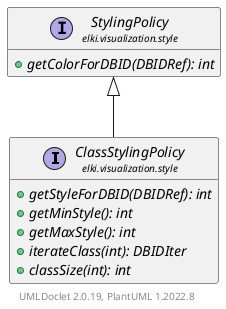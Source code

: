 @startuml
    remove .*\.(Instance|Par|Parameterizer|Factory)$
    set namespaceSeparator none
    hide empty fields
    hide empty methods

    interface "<size:14>ClassStylingPolicy\n<size:10>elki.visualization.style" as elki.visualization.style.ClassStylingPolicy [[ClassStylingPolicy.html]] {
        {abstract} +getStyleForDBID(DBIDRef): int
        {abstract} +getMinStyle(): int
        {abstract} +getMaxStyle(): int
        {abstract} +iterateClass(int): DBIDIter
        {abstract} +classSize(int): int
    }

    interface "<size:14>StylingPolicy\n<size:10>elki.visualization.style" as elki.visualization.style.StylingPolicy [[StylingPolicy.html]] {
        {abstract} +getColorForDBID(DBIDRef): int
    }

    elki.visualization.style.StylingPolicy <|-- elki.visualization.style.ClassStylingPolicy

    center footer UMLDoclet 2.0.19, PlantUML 1.2022.8
@enduml
